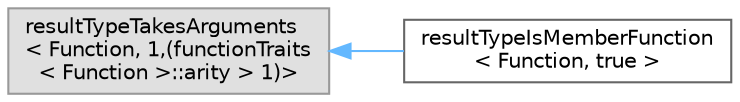 digraph "类继承关系图"
{
 // LATEX_PDF_SIZE
  bgcolor="transparent";
  edge [fontname=Helvetica,fontsize=10,labelfontname=Helvetica,labelfontsize=10];
  node [fontname=Helvetica,fontsize=10,shape=box,height=0.2,width=0.4];
  rankdir="LR";
  Node0 [id="Node000000",label="resultTypeTakesArguments\l\< Function, 1,(functionTraits\l\< Function \>::arity \> 1)\>",height=0.2,width=0.4,color="grey60", fillcolor="#E0E0E0", style="filled",tooltip=" "];
  Node0 -> Node1 [id="edge381_Node000000_Node000001",dir="back",color="steelblue1",style="solid",tooltip=" "];
  Node1 [id="Node000001",label="resultTypeIsMemberFunction\l\< Function, true \>",height=0.2,width=0.4,color="grey40", fillcolor="white", style="filled",URL="$struct_async_1_1result_type_is_member_function_3_01_function_00_01true_01_4.html",tooltip=" "];
}
